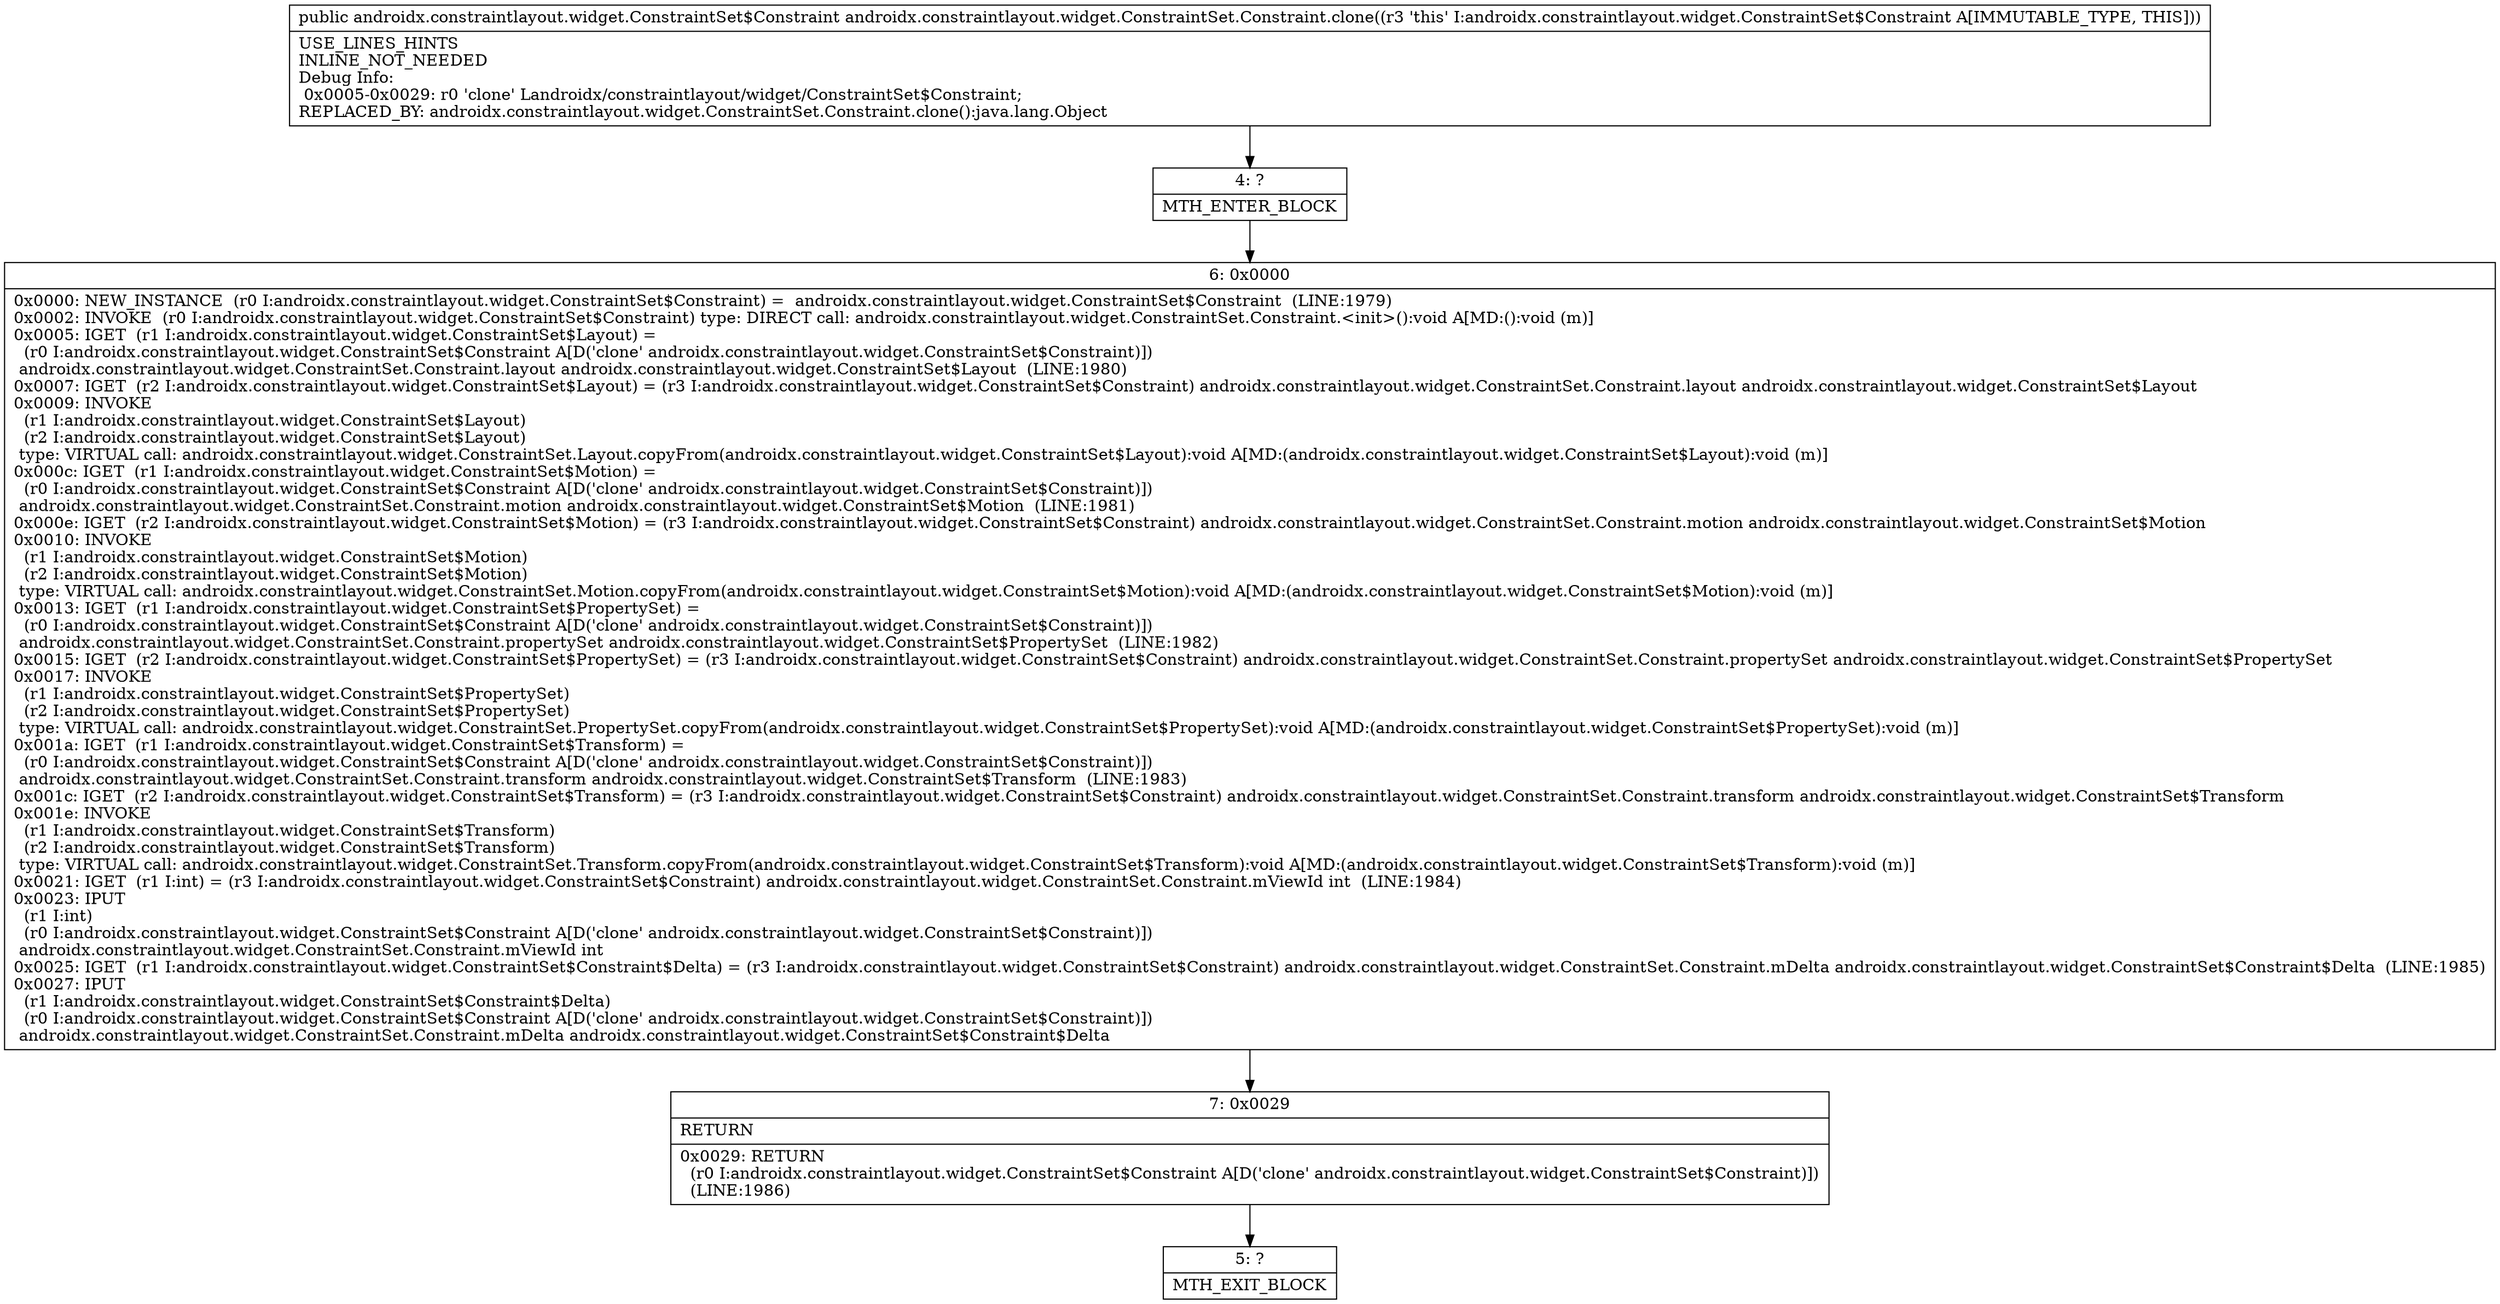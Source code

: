 digraph "CFG forandroidx.constraintlayout.widget.ConstraintSet.Constraint.clone()Landroidx\/constraintlayout\/widget\/ConstraintSet$Constraint;" {
Node_4 [shape=record,label="{4\:\ ?|MTH_ENTER_BLOCK\l}"];
Node_6 [shape=record,label="{6\:\ 0x0000|0x0000: NEW_INSTANCE  (r0 I:androidx.constraintlayout.widget.ConstraintSet$Constraint) =  androidx.constraintlayout.widget.ConstraintSet$Constraint  (LINE:1979)\l0x0002: INVOKE  (r0 I:androidx.constraintlayout.widget.ConstraintSet$Constraint) type: DIRECT call: androidx.constraintlayout.widget.ConstraintSet.Constraint.\<init\>():void A[MD:():void (m)]\l0x0005: IGET  (r1 I:androidx.constraintlayout.widget.ConstraintSet$Layout) = \l  (r0 I:androidx.constraintlayout.widget.ConstraintSet$Constraint A[D('clone' androidx.constraintlayout.widget.ConstraintSet$Constraint)])\l androidx.constraintlayout.widget.ConstraintSet.Constraint.layout androidx.constraintlayout.widget.ConstraintSet$Layout  (LINE:1980)\l0x0007: IGET  (r2 I:androidx.constraintlayout.widget.ConstraintSet$Layout) = (r3 I:androidx.constraintlayout.widget.ConstraintSet$Constraint) androidx.constraintlayout.widget.ConstraintSet.Constraint.layout androidx.constraintlayout.widget.ConstraintSet$Layout \l0x0009: INVOKE  \l  (r1 I:androidx.constraintlayout.widget.ConstraintSet$Layout)\l  (r2 I:androidx.constraintlayout.widget.ConstraintSet$Layout)\l type: VIRTUAL call: androidx.constraintlayout.widget.ConstraintSet.Layout.copyFrom(androidx.constraintlayout.widget.ConstraintSet$Layout):void A[MD:(androidx.constraintlayout.widget.ConstraintSet$Layout):void (m)]\l0x000c: IGET  (r1 I:androidx.constraintlayout.widget.ConstraintSet$Motion) = \l  (r0 I:androidx.constraintlayout.widget.ConstraintSet$Constraint A[D('clone' androidx.constraintlayout.widget.ConstraintSet$Constraint)])\l androidx.constraintlayout.widget.ConstraintSet.Constraint.motion androidx.constraintlayout.widget.ConstraintSet$Motion  (LINE:1981)\l0x000e: IGET  (r2 I:androidx.constraintlayout.widget.ConstraintSet$Motion) = (r3 I:androidx.constraintlayout.widget.ConstraintSet$Constraint) androidx.constraintlayout.widget.ConstraintSet.Constraint.motion androidx.constraintlayout.widget.ConstraintSet$Motion \l0x0010: INVOKE  \l  (r1 I:androidx.constraintlayout.widget.ConstraintSet$Motion)\l  (r2 I:androidx.constraintlayout.widget.ConstraintSet$Motion)\l type: VIRTUAL call: androidx.constraintlayout.widget.ConstraintSet.Motion.copyFrom(androidx.constraintlayout.widget.ConstraintSet$Motion):void A[MD:(androidx.constraintlayout.widget.ConstraintSet$Motion):void (m)]\l0x0013: IGET  (r1 I:androidx.constraintlayout.widget.ConstraintSet$PropertySet) = \l  (r0 I:androidx.constraintlayout.widget.ConstraintSet$Constraint A[D('clone' androidx.constraintlayout.widget.ConstraintSet$Constraint)])\l androidx.constraintlayout.widget.ConstraintSet.Constraint.propertySet androidx.constraintlayout.widget.ConstraintSet$PropertySet  (LINE:1982)\l0x0015: IGET  (r2 I:androidx.constraintlayout.widget.ConstraintSet$PropertySet) = (r3 I:androidx.constraintlayout.widget.ConstraintSet$Constraint) androidx.constraintlayout.widget.ConstraintSet.Constraint.propertySet androidx.constraintlayout.widget.ConstraintSet$PropertySet \l0x0017: INVOKE  \l  (r1 I:androidx.constraintlayout.widget.ConstraintSet$PropertySet)\l  (r2 I:androidx.constraintlayout.widget.ConstraintSet$PropertySet)\l type: VIRTUAL call: androidx.constraintlayout.widget.ConstraintSet.PropertySet.copyFrom(androidx.constraintlayout.widget.ConstraintSet$PropertySet):void A[MD:(androidx.constraintlayout.widget.ConstraintSet$PropertySet):void (m)]\l0x001a: IGET  (r1 I:androidx.constraintlayout.widget.ConstraintSet$Transform) = \l  (r0 I:androidx.constraintlayout.widget.ConstraintSet$Constraint A[D('clone' androidx.constraintlayout.widget.ConstraintSet$Constraint)])\l androidx.constraintlayout.widget.ConstraintSet.Constraint.transform androidx.constraintlayout.widget.ConstraintSet$Transform  (LINE:1983)\l0x001c: IGET  (r2 I:androidx.constraintlayout.widget.ConstraintSet$Transform) = (r3 I:androidx.constraintlayout.widget.ConstraintSet$Constraint) androidx.constraintlayout.widget.ConstraintSet.Constraint.transform androidx.constraintlayout.widget.ConstraintSet$Transform \l0x001e: INVOKE  \l  (r1 I:androidx.constraintlayout.widget.ConstraintSet$Transform)\l  (r2 I:androidx.constraintlayout.widget.ConstraintSet$Transform)\l type: VIRTUAL call: androidx.constraintlayout.widget.ConstraintSet.Transform.copyFrom(androidx.constraintlayout.widget.ConstraintSet$Transform):void A[MD:(androidx.constraintlayout.widget.ConstraintSet$Transform):void (m)]\l0x0021: IGET  (r1 I:int) = (r3 I:androidx.constraintlayout.widget.ConstraintSet$Constraint) androidx.constraintlayout.widget.ConstraintSet.Constraint.mViewId int  (LINE:1984)\l0x0023: IPUT  \l  (r1 I:int)\l  (r0 I:androidx.constraintlayout.widget.ConstraintSet$Constraint A[D('clone' androidx.constraintlayout.widget.ConstraintSet$Constraint)])\l androidx.constraintlayout.widget.ConstraintSet.Constraint.mViewId int \l0x0025: IGET  (r1 I:androidx.constraintlayout.widget.ConstraintSet$Constraint$Delta) = (r3 I:androidx.constraintlayout.widget.ConstraintSet$Constraint) androidx.constraintlayout.widget.ConstraintSet.Constraint.mDelta androidx.constraintlayout.widget.ConstraintSet$Constraint$Delta  (LINE:1985)\l0x0027: IPUT  \l  (r1 I:androidx.constraintlayout.widget.ConstraintSet$Constraint$Delta)\l  (r0 I:androidx.constraintlayout.widget.ConstraintSet$Constraint A[D('clone' androidx.constraintlayout.widget.ConstraintSet$Constraint)])\l androidx.constraintlayout.widget.ConstraintSet.Constraint.mDelta androidx.constraintlayout.widget.ConstraintSet$Constraint$Delta \l}"];
Node_7 [shape=record,label="{7\:\ 0x0029|RETURN\l|0x0029: RETURN  \l  (r0 I:androidx.constraintlayout.widget.ConstraintSet$Constraint A[D('clone' androidx.constraintlayout.widget.ConstraintSet$Constraint)])\l  (LINE:1986)\l}"];
Node_5 [shape=record,label="{5\:\ ?|MTH_EXIT_BLOCK\l}"];
MethodNode[shape=record,label="{public androidx.constraintlayout.widget.ConstraintSet$Constraint androidx.constraintlayout.widget.ConstraintSet.Constraint.clone((r3 'this' I:androidx.constraintlayout.widget.ConstraintSet$Constraint A[IMMUTABLE_TYPE, THIS]))  | USE_LINES_HINTS\lINLINE_NOT_NEEDED\lDebug Info:\l  0x0005\-0x0029: r0 'clone' Landroidx\/constraintlayout\/widget\/ConstraintSet$Constraint;\lREPLACED_BY: androidx.constraintlayout.widget.ConstraintSet.Constraint.clone():java.lang.Object\l}"];
MethodNode -> Node_4;Node_4 -> Node_6;
Node_6 -> Node_7;
Node_7 -> Node_5;
}

